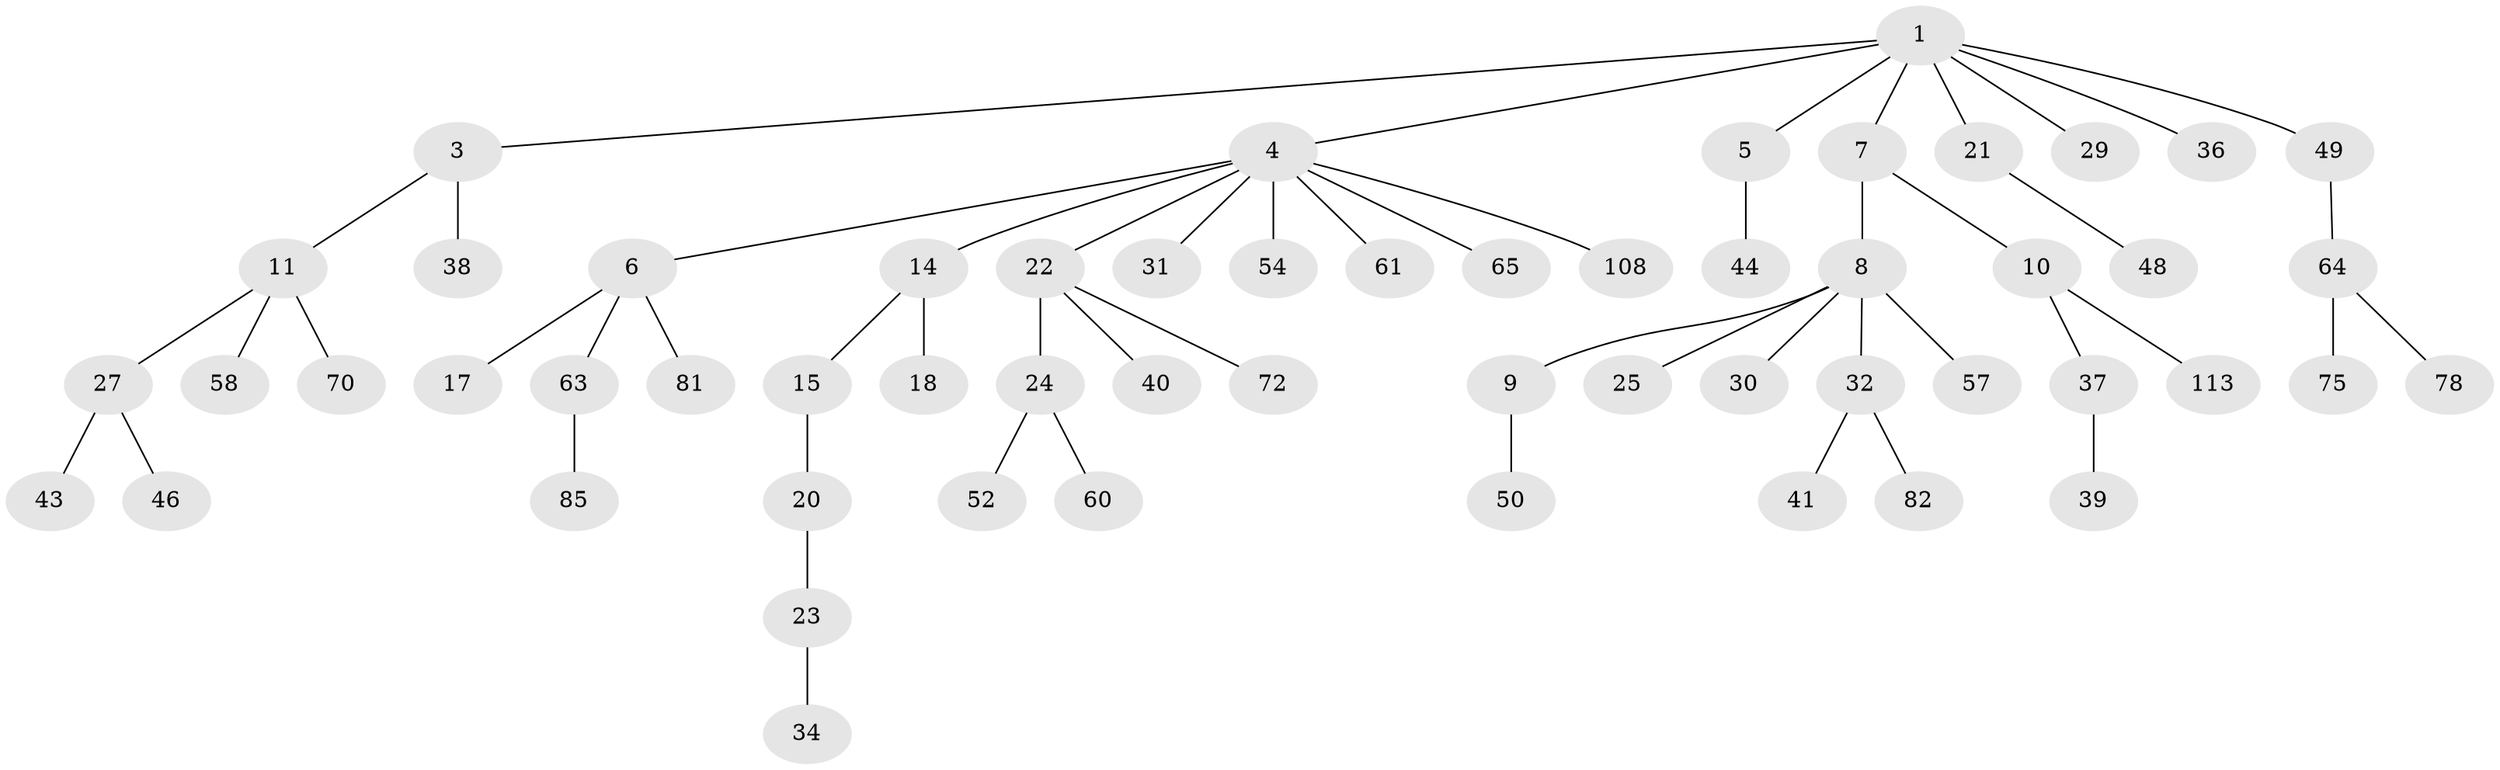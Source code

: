// original degree distribution, {5: 0.04424778761061947, 3: 0.12389380530973451, 6: 0.02654867256637168, 4: 0.07964601769911504, 2: 0.18584070796460178, 1: 0.5398230088495575}
// Generated by graph-tools (version 1.1) at 2025/15/03/09/25 04:15:25]
// undirected, 56 vertices, 55 edges
graph export_dot {
graph [start="1"]
  node [color=gray90,style=filled];
  1 [super="+2"];
  3;
  4 [super="+19"];
  5 [super="+13"];
  6 [super="+74"];
  7;
  8 [super="+12+35+95"];
  9;
  10;
  11 [super="+102+16"];
  14;
  15;
  17 [super="+80"];
  18 [super="+71"];
  20 [super="+101"];
  21;
  22 [super="+109+66+28"];
  23 [super="+88"];
  24 [super="+77"];
  25 [super="+26+47+99"];
  27 [super="+56+83"];
  29 [super="+84"];
  30;
  31;
  32 [super="+76+33"];
  34;
  36;
  37;
  38;
  39;
  40 [super="+59"];
  41;
  43 [super="+69"];
  44;
  46;
  48;
  49 [super="+92+53"];
  50;
  52;
  54;
  57;
  58;
  60 [super="+100+87+79"];
  61 [super="+62"];
  63;
  64;
  65 [super="+98"];
  70;
  72;
  75 [super="+93"];
  78 [super="+112+86"];
  81;
  82;
  85;
  108;
  113;
  1 -- 3;
  1 -- 4;
  1 -- 29;
  1 -- 36;
  1 -- 49;
  1 -- 21;
  1 -- 5;
  1 -- 7;
  3 -- 11;
  3 -- 38;
  4 -- 6;
  4 -- 14;
  4 -- 65;
  4 -- 108;
  4 -- 54;
  4 -- 22;
  4 -- 61;
  4 -- 31;
  5 -- 44;
  6 -- 17;
  6 -- 63;
  6 -- 81;
  7 -- 8;
  7 -- 10;
  8 -- 9;
  8 -- 30;
  8 -- 25;
  8 -- 32;
  8 -- 57;
  9 -- 50;
  10 -- 37;
  10 -- 113;
  11 -- 27;
  11 -- 58;
  11 -- 70;
  14 -- 15;
  14 -- 18;
  15 -- 20;
  20 -- 23;
  21 -- 48;
  22 -- 24;
  22 -- 40;
  22 -- 72;
  23 -- 34;
  24 -- 52;
  24 -- 60;
  27 -- 43;
  27 -- 46;
  32 -- 82;
  32 -- 41;
  37 -- 39;
  49 -- 64;
  63 -- 85;
  64 -- 75;
  64 -- 78;
}
